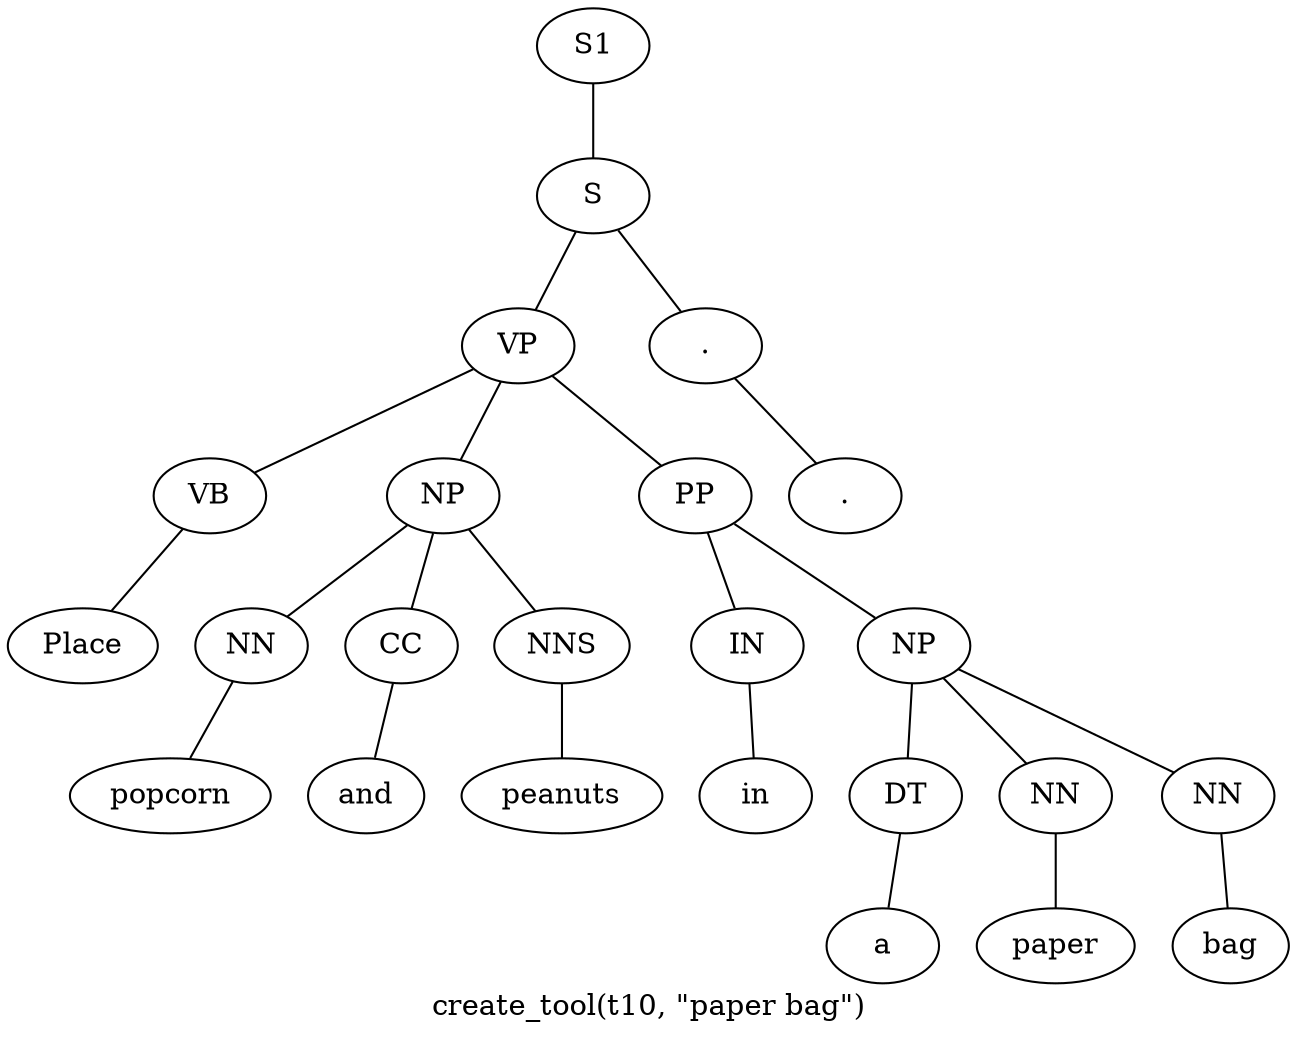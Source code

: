 graph SyntaxGraph {
	label = "create_tool(t10, \"paper bag\")";
	Node0 [label="S1"];
	Node1 [label="S"];
	Node2 [label="VP"];
	Node3 [label="VB"];
	Node4 [label="Place"];
	Node5 [label="NP"];
	Node6 [label="NN"];
	Node7 [label="popcorn"];
	Node8 [label="CC"];
	Node9 [label="and"];
	Node10 [label="NNS"];
	Node11 [label="peanuts"];
	Node12 [label="PP"];
	Node13 [label="IN"];
	Node14 [label="in"];
	Node15 [label="NP"];
	Node16 [label="DT"];
	Node17 [label="a"];
	Node18 [label="NN"];
	Node19 [label="paper"];
	Node20 [label="NN"];
	Node21 [label="bag"];
	Node22 [label="."];
	Node23 [label="."];

	Node0 -- Node1;
	Node1 -- Node2;
	Node1 -- Node22;
	Node2 -- Node3;
	Node2 -- Node5;
	Node2 -- Node12;
	Node3 -- Node4;
	Node5 -- Node6;
	Node5 -- Node8;
	Node5 -- Node10;
	Node6 -- Node7;
	Node8 -- Node9;
	Node10 -- Node11;
	Node12 -- Node13;
	Node12 -- Node15;
	Node13 -- Node14;
	Node15 -- Node16;
	Node15 -- Node18;
	Node15 -- Node20;
	Node16 -- Node17;
	Node18 -- Node19;
	Node20 -- Node21;
	Node22 -- Node23;
}